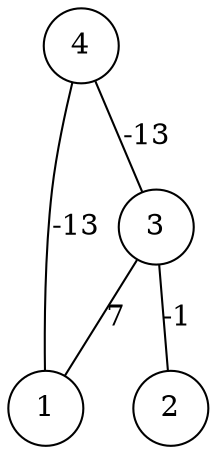 graph { 
	 fontname="Helvetica,Arial,sans-serif" 
	 node [shape = circle]; 
	 4 -- 1 [label = "-13"];
	 4 -- 3 [label = "-13"];
	 3 -- 1 [label = "7"];
	 3 -- 2 [label = "-1"];
	 1;
	 2;
	 3;
	 4;
}
